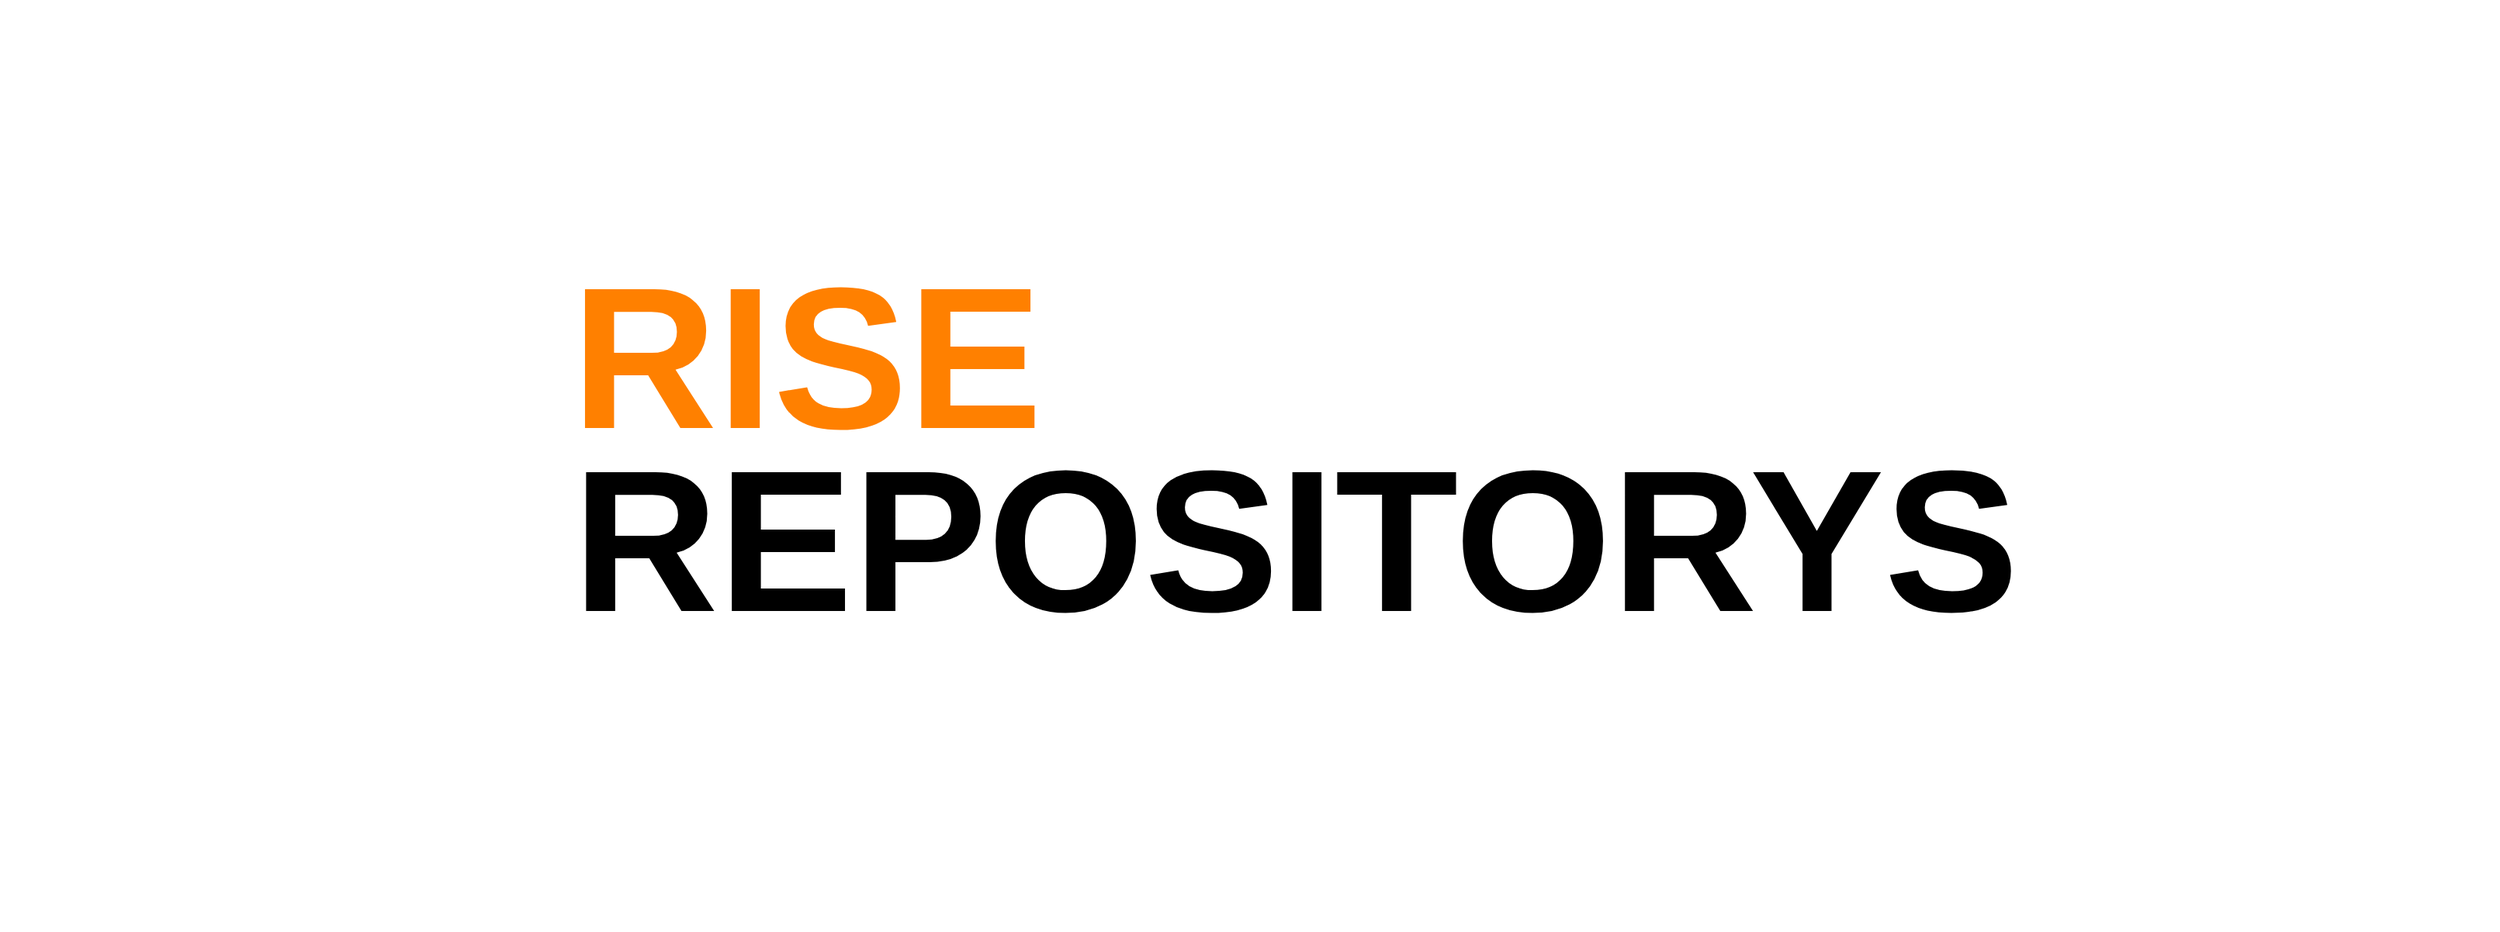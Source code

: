 <mxfile version="27.0.9">
  <diagram name="Page-1" id="XnKkE4l7KJbQGaBJSRFF">
    <mxGraphModel dx="3995" dy="1751" grid="1" gridSize="10" guides="1" tooltips="1" connect="1" arrows="1" fold="1" page="1" pageScale="1" pageWidth="1500" pageHeight="1100" math="0" shadow="0">
      <root>
        <mxCell id="0" />
        <mxCell id="1" parent="0" />
        <mxCell id="Fx0Ukl5ThcwgrXelVzSv-1" value="" style="rounded=0;whiteSpace=wrap;html=1;strokeColor=none;" parent="1" vertex="1">
          <mxGeometry x="-190" y="270" width="1610" height="600" as="geometry" />
        </mxCell>
        <mxCell id="Fx0Ukl5ThcwgrXelVzSv-3" value="&lt;div style=&quot;line-height: 80%; font-size: 130px;&quot;&gt;&lt;b&gt;REPOSITORYS&lt;/b&gt;&lt;/div&gt;&lt;div style=&quot;line-height: 80%; font-size: 130px;&quot;&gt;&lt;b&gt;&lt;br&gt;&lt;/b&gt;&lt;/div&gt;" style="text;html=1;align=left;verticalAlign=middle;whiteSpace=wrap;rounded=0;" parent="1" vertex="1">
          <mxGeometry x="177" y="525" width="903" height="290" as="geometry" />
        </mxCell>
        <mxCell id="Fx0Ukl5ThcwgrXelVzSv-5" value="&lt;h2&gt;&lt;font color=&quot;#ff8000&quot; style=&quot;font-size: 130px;&quot;&gt;RISE&lt;/font&gt;&lt;/h2&gt;" style="text;html=1;align=center;verticalAlign=middle;whiteSpace=wrap;rounded=0;" parent="1" vertex="1">
          <mxGeometry x="140" y="425" width="380" height="150" as="geometry" />
        </mxCell>
      </root>
    </mxGraphModel>
  </diagram>
</mxfile>
